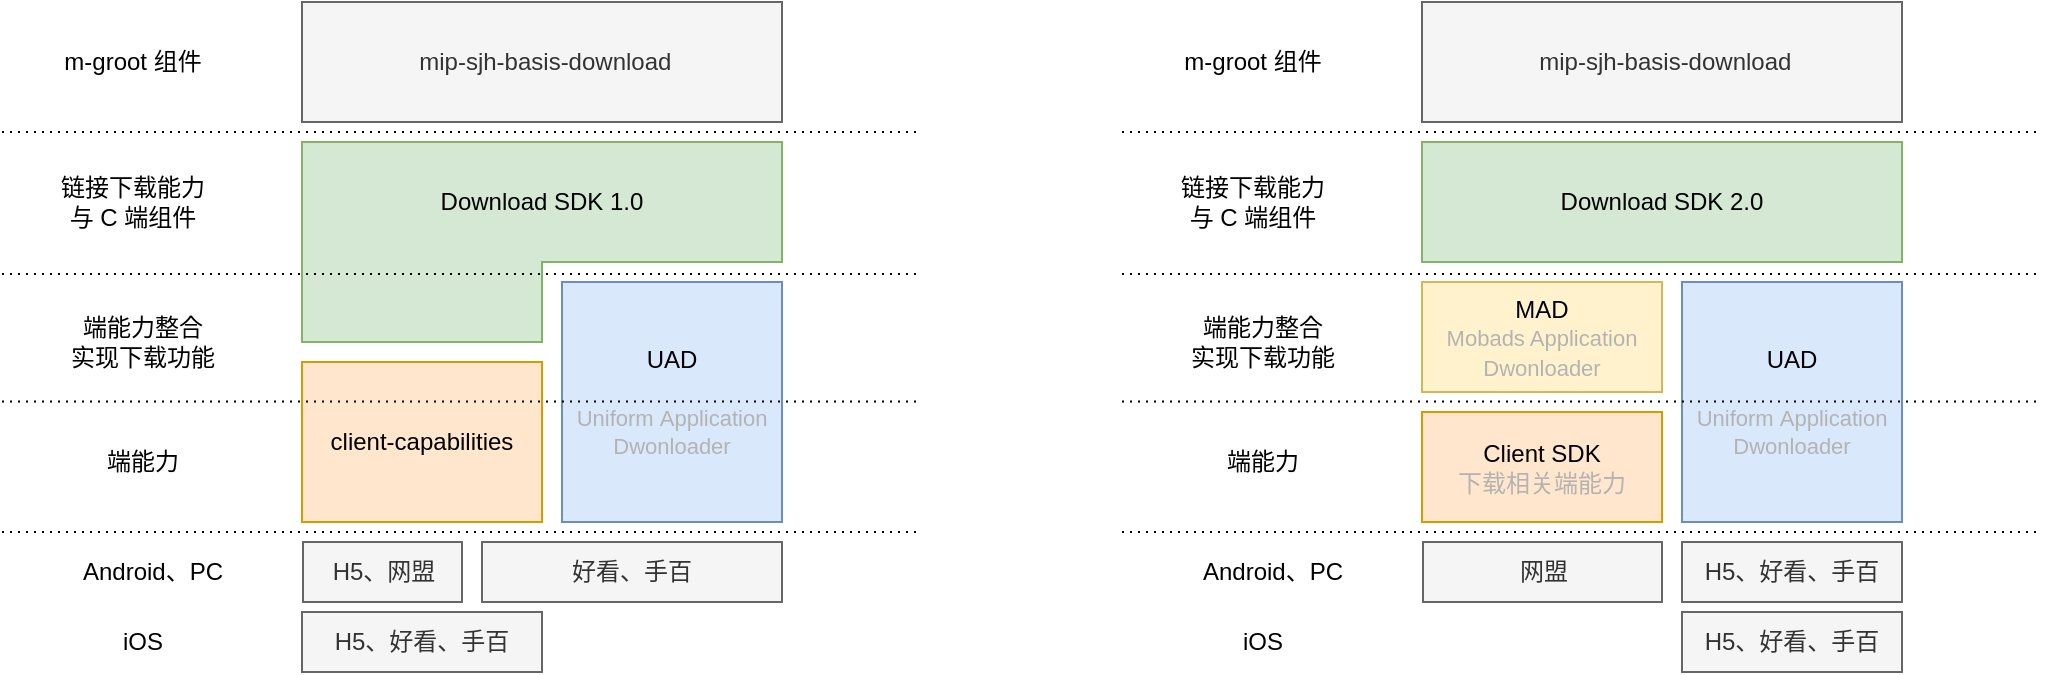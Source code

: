 <mxfile version="14.8.2" type="github">
  <diagram id="-jmiGNDEfYny9LG27LO0" name="第 1 页">
    <mxGraphModel dx="1621" dy="945" grid="1" gridSize="10" guides="1" tooltips="1" connect="1" arrows="1" fold="1" page="1" pageScale="1" pageWidth="2336" pageHeight="1654" math="0" shadow="0">
      <root>
        <mxCell id="0" />
        <mxCell id="1" parent="0" />
        <mxCell id="VZUwPC20dH6Rq9txh1OI-1" value="Download SDK 1.0" style="rounded=0;whiteSpace=wrap;html=1;fillColor=#d5e8d4;strokeColor=#82b366;" vertex="1" parent="1">
          <mxGeometry x="320" y="200" width="240" height="60" as="geometry" />
        </mxCell>
        <mxCell id="VZUwPC20dH6Rq9txh1OI-2" value="" style="rounded=0;whiteSpace=wrap;html=1;noLabel=0;fillColor=#d5e8d4;strokeColor=#82b366;" vertex="1" parent="1">
          <mxGeometry x="320" y="260" width="120" height="40" as="geometry" />
        </mxCell>
        <mxCell id="VZUwPC20dH6Rq9txh1OI-4" value="" style="rounded=0;whiteSpace=wrap;html=1;fillColor=#d5e8d4;imageWidth=23;strokeColor=none;" vertex="1" parent="1">
          <mxGeometry x="320.5" y="256" width="119" height="10" as="geometry" />
        </mxCell>
        <mxCell id="VZUwPC20dH6Rq9txh1OI-5" value="UAD&lt;br&gt;&lt;span style=&quot;color: rgb(179 , 179 , 179) ; font-size: 11px&quot;&gt;&lt;br&gt;Uniform&amp;nbsp;Application Dwonloader&lt;/span&gt;" style="rounded=0;whiteSpace=wrap;html=1;fillColor=#dae8fc;strokeColor=#6c8ebf;" vertex="1" parent="1">
          <mxGeometry x="450" y="270" width="110" height="120" as="geometry" />
        </mxCell>
        <mxCell id="VZUwPC20dH6Rq9txh1OI-6" value="client-capabilities" style="rounded=0;whiteSpace=wrap;html=1;fillColor=#ffe6cc;strokeColor=#d79b00;" vertex="1" parent="1">
          <mxGeometry x="320" y="310" width="120" height="80" as="geometry" />
        </mxCell>
        <mxCell id="VZUwPC20dH6Rq9txh1OI-8" value="" style="endArrow=none;dashed=1;html=1;dashPattern=1 3;strokeWidth=1;fillColor=#ffe6cc;" edge="1" parent="1">
          <mxGeometry width="50" height="50" relative="1" as="geometry">
            <mxPoint x="170" y="329.71" as="sourcePoint" />
            <mxPoint x="630" y="329.71" as="targetPoint" />
          </mxGeometry>
        </mxCell>
        <mxCell id="VZUwPC20dH6Rq9txh1OI-9" value="" style="endArrow=none;dashed=1;html=1;dashPattern=1 3;strokeWidth=1;fillColor=#ffe6cc;" edge="1" parent="1">
          <mxGeometry width="50" height="50" relative="1" as="geometry">
            <mxPoint x="170" y="266.0" as="sourcePoint" />
            <mxPoint x="630" y="266.0" as="targetPoint" />
          </mxGeometry>
        </mxCell>
        <mxCell id="VZUwPC20dH6Rq9txh1OI-12" value="端能力整合&lt;br&gt;实现下载功能" style="text;html=1;align=center;verticalAlign=middle;resizable=0;points=[];autosize=1;strokeColor=none;" vertex="1" parent="1">
          <mxGeometry x="195" y="285" width="90" height="30" as="geometry" />
        </mxCell>
        <mxCell id="VZUwPC20dH6Rq9txh1OI-13" value="端能力" style="text;html=1;align=center;verticalAlign=middle;resizable=0;points=[];autosize=1;strokeColor=none;" vertex="1" parent="1">
          <mxGeometry x="215" y="350" width="50" height="20" as="geometry" />
        </mxCell>
        <mxCell id="VZUwPC20dH6Rq9txh1OI-14" value="链接下载能力&lt;br&gt;与 C 端组件" style="text;html=1;align=center;verticalAlign=middle;resizable=0;points=[];autosize=1;strokeColor=none;" vertex="1" parent="1">
          <mxGeometry x="190" y="215" width="90" height="30" as="geometry" />
        </mxCell>
        <mxCell id="VZUwPC20dH6Rq9txh1OI-24" value="&amp;nbsp;mip-sjh-basis-download" style="rounded=0;whiteSpace=wrap;html=1;fillColor=#f5f5f5;strokeColor=#666666;fontColor=#333333;" vertex="1" parent="1">
          <mxGeometry x="320" y="130" width="240" height="60" as="geometry" />
        </mxCell>
        <mxCell id="VZUwPC20dH6Rq9txh1OI-25" value="" style="endArrow=none;dashed=1;html=1;dashPattern=1 3;strokeWidth=1;fillColor=#ffe6cc;" edge="1" parent="1">
          <mxGeometry width="50" height="50" relative="1" as="geometry">
            <mxPoint x="170" y="395.0" as="sourcePoint" />
            <mxPoint x="630" y="395.0" as="targetPoint" />
          </mxGeometry>
        </mxCell>
        <mxCell id="VZUwPC20dH6Rq9txh1OI-27" value="m-groot 组件" style="text;html=1;align=center;verticalAlign=middle;resizable=0;points=[];autosize=1;strokeColor=none;" vertex="1" parent="1">
          <mxGeometry x="195" y="150" width="80" height="20" as="geometry" />
        </mxCell>
        <mxCell id="VZUwPC20dH6Rq9txh1OI-28" value="" style="endArrow=none;dashed=1;html=1;dashPattern=1 3;strokeWidth=1;fillColor=#ffe6cc;" edge="1" parent="1">
          <mxGeometry width="50" height="50" relative="1" as="geometry">
            <mxPoint x="170" y="195" as="sourcePoint" />
            <mxPoint x="630" y="195" as="targetPoint" />
          </mxGeometry>
        </mxCell>
        <mxCell id="VZUwPC20dH6Rq9txh1OI-29" value="Download SDK 2.0" style="rounded=0;whiteSpace=wrap;html=1;fillColor=#d5e8d4;strokeColor=#82b366;" vertex="1" parent="1">
          <mxGeometry x="880" y="200" width="240" height="60" as="geometry" />
        </mxCell>
        <mxCell id="VZUwPC20dH6Rq9txh1OI-32" value="UAD&lt;br&gt;&lt;span style=&quot;font-size: 11px&quot;&gt;&lt;font color=&quot;#b3b3b3&quot;&gt;&lt;br&gt;Uniform&amp;nbsp;Application Dwonloader&lt;/font&gt;&lt;/span&gt;" style="rounded=0;whiteSpace=wrap;html=1;fillColor=#dae8fc;strokeColor=#6c8ebf;" vertex="1" parent="1">
          <mxGeometry x="1010" y="270" width="110" height="120" as="geometry" />
        </mxCell>
        <mxCell id="VZUwPC20dH6Rq9txh1OI-34" value="" style="endArrow=none;dashed=1;html=1;dashPattern=1 3;strokeWidth=1;fillColor=#ffe6cc;" edge="1" parent="1">
          <mxGeometry width="50" height="50" relative="1" as="geometry">
            <mxPoint x="730" y="329.71" as="sourcePoint" />
            <mxPoint x="1190" y="329.71" as="targetPoint" />
          </mxGeometry>
        </mxCell>
        <mxCell id="VZUwPC20dH6Rq9txh1OI-35" value="" style="endArrow=none;dashed=1;html=1;dashPattern=1 3;strokeWidth=1;fillColor=#ffe6cc;" edge="1" parent="1">
          <mxGeometry width="50" height="50" relative="1" as="geometry">
            <mxPoint x="730" y="266" as="sourcePoint" />
            <mxPoint x="1190" y="266" as="targetPoint" />
          </mxGeometry>
        </mxCell>
        <mxCell id="VZUwPC20dH6Rq9txh1OI-36" value="端能力整合&lt;br&gt;实现下载功能" style="text;html=1;align=center;verticalAlign=middle;resizable=0;points=[];autosize=1;strokeColor=none;" vertex="1" parent="1">
          <mxGeometry x="755" y="285" width="90" height="30" as="geometry" />
        </mxCell>
        <mxCell id="VZUwPC20dH6Rq9txh1OI-37" value="端能力" style="text;html=1;align=center;verticalAlign=middle;resizable=0;points=[];autosize=1;strokeColor=none;" vertex="1" parent="1">
          <mxGeometry x="775" y="350" width="50" height="20" as="geometry" />
        </mxCell>
        <mxCell id="VZUwPC20dH6Rq9txh1OI-38" value="链接下载能力&lt;br&gt;与 C 端组件" style="text;html=1;align=center;verticalAlign=middle;resizable=0;points=[];autosize=1;strokeColor=none;" vertex="1" parent="1">
          <mxGeometry x="750" y="215" width="90" height="30" as="geometry" />
        </mxCell>
        <mxCell id="VZUwPC20dH6Rq9txh1OI-41" value="&amp;nbsp;mip-sjh-basis-download" style="rounded=0;whiteSpace=wrap;html=1;fillColor=#f5f5f5;strokeColor=#666666;fontColor=#333333;" vertex="1" parent="1">
          <mxGeometry x="880" y="130" width="240" height="60" as="geometry" />
        </mxCell>
        <mxCell id="VZUwPC20dH6Rq9txh1OI-42" value="" style="endArrow=none;dashed=1;html=1;dashPattern=1 3;strokeWidth=1;fillColor=#ffe6cc;" edge="1" parent="1">
          <mxGeometry width="50" height="50" relative="1" as="geometry">
            <mxPoint x="730" y="395" as="sourcePoint" />
            <mxPoint x="1190" y="395" as="targetPoint" />
          </mxGeometry>
        </mxCell>
        <mxCell id="VZUwPC20dH6Rq9txh1OI-44" value="m-groot 组件" style="text;html=1;align=center;verticalAlign=middle;resizable=0;points=[];autosize=1;strokeColor=none;" vertex="1" parent="1">
          <mxGeometry x="755" y="150" width="80" height="20" as="geometry" />
        </mxCell>
        <mxCell id="VZUwPC20dH6Rq9txh1OI-45" value="" style="endArrow=none;dashed=1;html=1;dashPattern=1 3;strokeWidth=1;fillColor=#ffe6cc;" edge="1" parent="1">
          <mxGeometry width="50" height="50" relative="1" as="geometry">
            <mxPoint x="730" y="195" as="sourcePoint" />
            <mxPoint x="1190" y="195" as="targetPoint" />
          </mxGeometry>
        </mxCell>
        <mxCell id="VZUwPC20dH6Rq9txh1OI-47" value="Client SDK&lt;br&gt;&lt;font color=&quot;#b3b3b3&quot;&gt;下载相关端能力&lt;/font&gt;" style="rounded=0;whiteSpace=wrap;html=1;fillColor=#ffe6cc;strokeColor=#d79b00;" vertex="1" parent="1">
          <mxGeometry x="880" y="335" width="120" height="55" as="geometry" />
        </mxCell>
        <mxCell id="VZUwPC20dH6Rq9txh1OI-48" value="MAD&lt;br&gt;&lt;font style=&quot;font-size: 11px&quot; color=&quot;#b3b3b3&quot;&gt;Mobads Application Dwonloader&lt;/font&gt;" style="rounded=0;whiteSpace=wrap;html=1;fillColor=#fff2cc;strokeColor=#d6b656;" vertex="1" parent="1">
          <mxGeometry x="880" y="270" width="120" height="55" as="geometry" />
        </mxCell>
        <mxCell id="VZUwPC20dH6Rq9txh1OI-53" value="好看、手百" style="rounded=0;whiteSpace=wrap;html=1;fillColor=#f5f5f5;strokeColor=#666666;fontColor=#333333;" vertex="1" parent="1">
          <mxGeometry x="410" y="400" width="150" height="30" as="geometry" />
        </mxCell>
        <mxCell id="VZUwPC20dH6Rq9txh1OI-54" value="H5、好看、手百" style="rounded=0;whiteSpace=wrap;html=1;fillColor=#f5f5f5;strokeColor=#666666;fontColor=#333333;" vertex="1" parent="1">
          <mxGeometry x="320" y="435" width="120" height="30" as="geometry" />
        </mxCell>
        <mxCell id="VZUwPC20dH6Rq9txh1OI-55" value="H5、网盟" style="rounded=0;whiteSpace=wrap;html=1;fillColor=#f5f5f5;strokeColor=#666666;fontColor=#333333;" vertex="1" parent="1">
          <mxGeometry x="320.5" y="400" width="79.5" height="30" as="geometry" />
        </mxCell>
        <mxCell id="VZUwPC20dH6Rq9txh1OI-56" value="Android、PC" style="text;html=1;align=center;verticalAlign=middle;resizable=0;points=[];autosize=1;strokeColor=none;" vertex="1" parent="1">
          <mxGeometry x="200" y="405" width="90" height="20" as="geometry" />
        </mxCell>
        <mxCell id="VZUwPC20dH6Rq9txh1OI-57" value="iOS" style="text;html=1;align=center;verticalAlign=middle;resizable=0;points=[];autosize=1;strokeColor=none;" vertex="1" parent="1">
          <mxGeometry x="220" y="440" width="40" height="20" as="geometry" />
        </mxCell>
        <mxCell id="VZUwPC20dH6Rq9txh1OI-58" value="Android、PC" style="text;html=1;align=center;verticalAlign=middle;resizable=0;points=[];autosize=1;strokeColor=none;" vertex="1" parent="1">
          <mxGeometry x="760" y="405" width="90" height="20" as="geometry" />
        </mxCell>
        <mxCell id="VZUwPC20dH6Rq9txh1OI-59" value="iOS" style="text;html=1;align=center;verticalAlign=middle;resizable=0;points=[];autosize=1;strokeColor=none;" vertex="1" parent="1">
          <mxGeometry x="780" y="440" width="40" height="20" as="geometry" />
        </mxCell>
        <mxCell id="VZUwPC20dH6Rq9txh1OI-60" value="H5、好看、手百" style="rounded=0;whiteSpace=wrap;html=1;fillColor=#f5f5f5;strokeColor=#666666;fontColor=#333333;" vertex="1" parent="1">
          <mxGeometry x="1010" y="400" width="110" height="30" as="geometry" />
        </mxCell>
        <mxCell id="VZUwPC20dH6Rq9txh1OI-61" value="H5、好看、手百" style="rounded=0;whiteSpace=wrap;html=1;fillColor=#f5f5f5;strokeColor=#666666;fontColor=#333333;" vertex="1" parent="1">
          <mxGeometry x="1010" y="435" width="110" height="30" as="geometry" />
        </mxCell>
        <mxCell id="VZUwPC20dH6Rq9txh1OI-62" value="网盟" style="rounded=0;whiteSpace=wrap;html=1;fillColor=#f5f5f5;strokeColor=#666666;fontColor=#333333;" vertex="1" parent="1">
          <mxGeometry x="880.5" y="400" width="119.5" height="30" as="geometry" />
        </mxCell>
      </root>
    </mxGraphModel>
  </diagram>
</mxfile>
